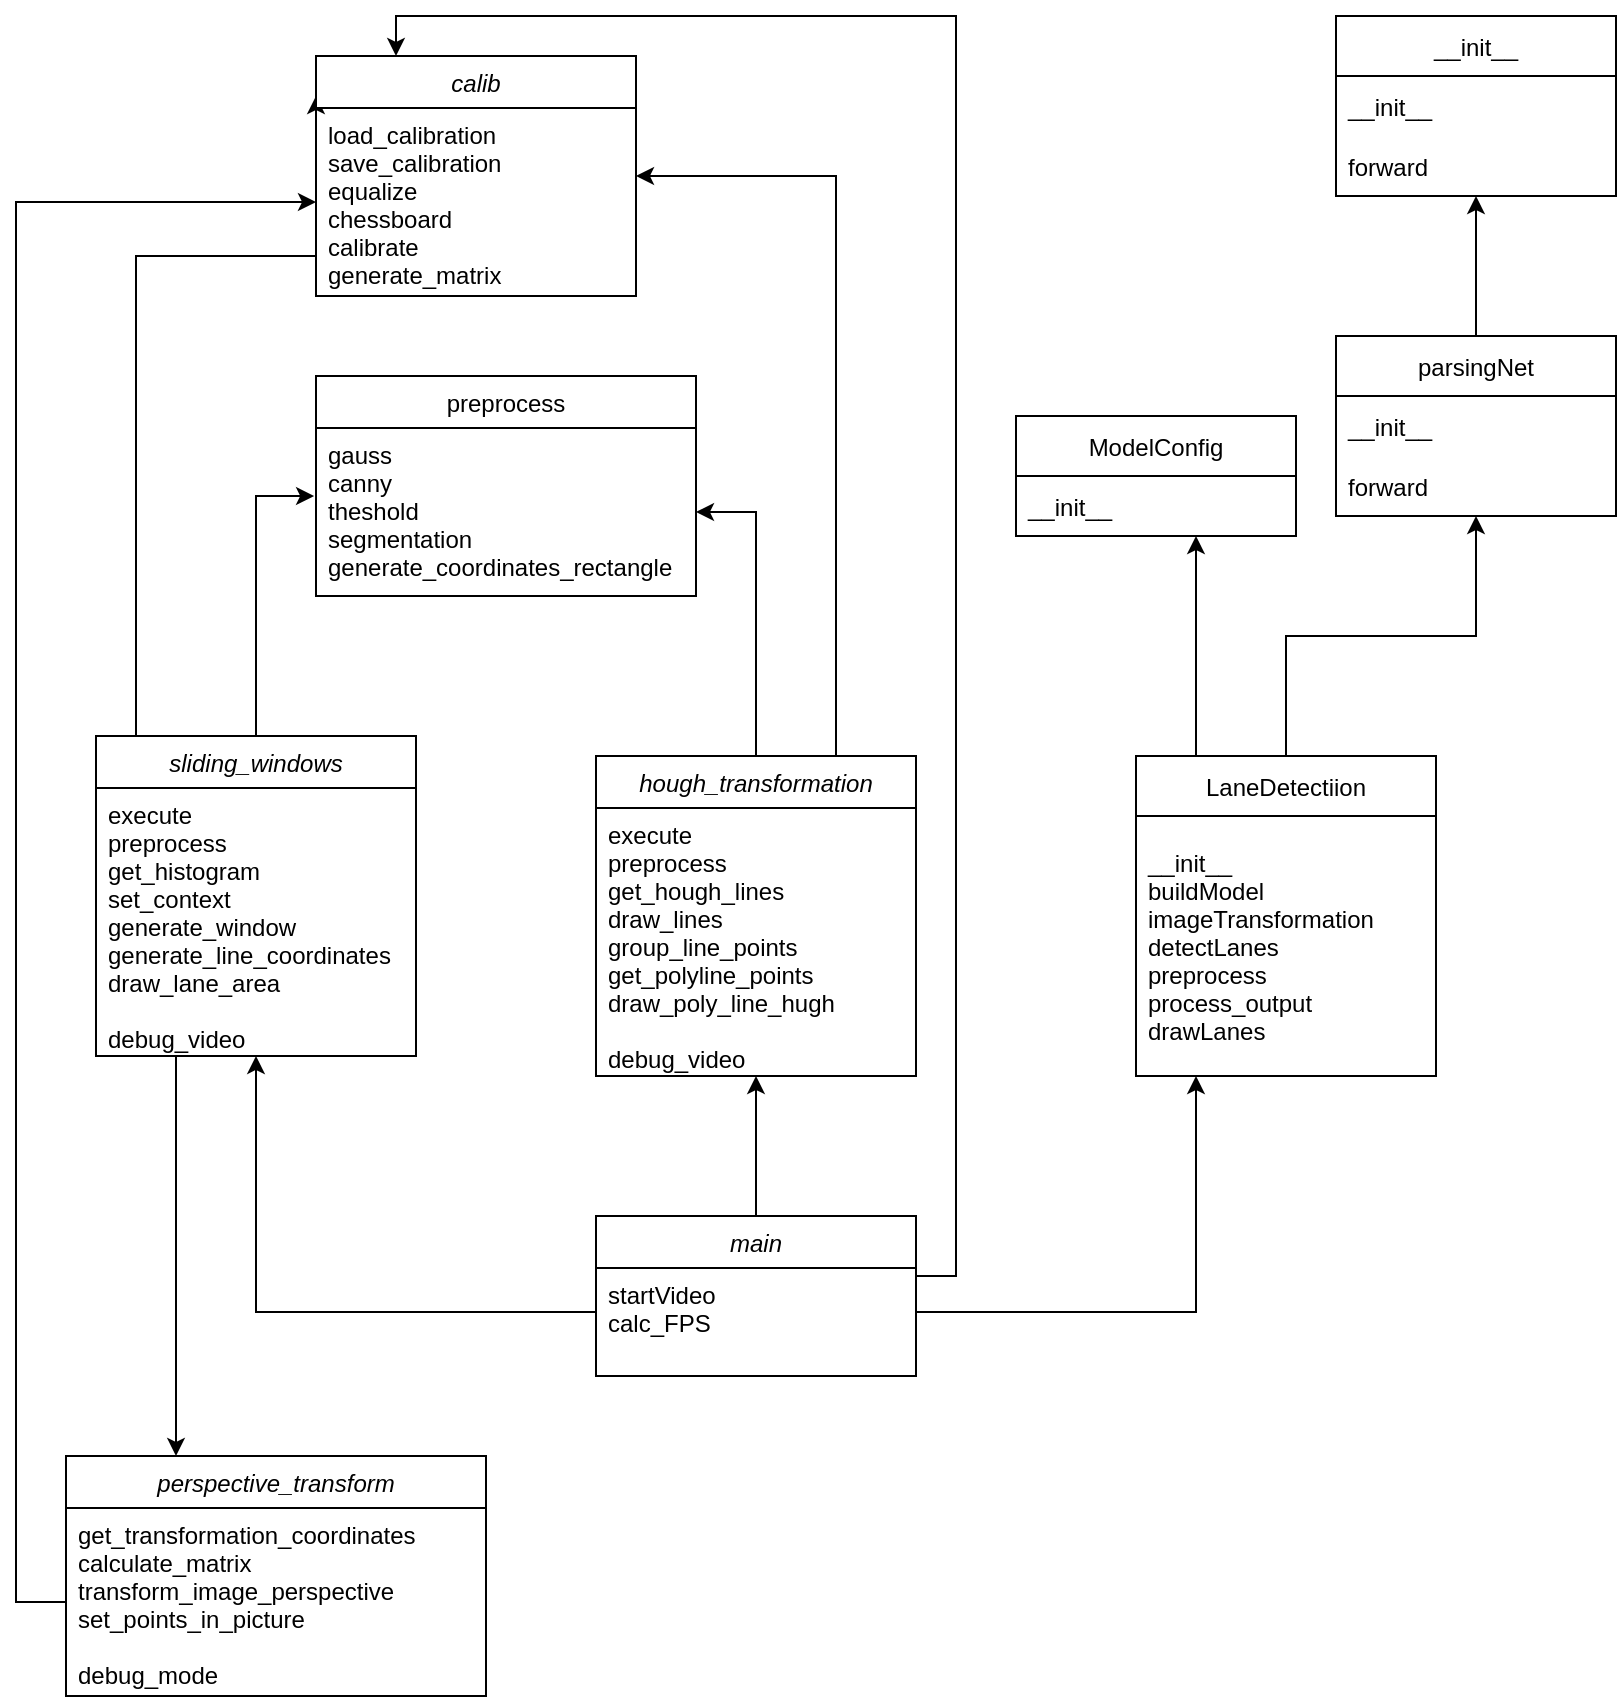 <mxfile version="18.0.3" type="device"><diagram id="C5RBs43oDa-KdzZeNtuy" name="Page-1"><mxGraphModel dx="2062" dy="1132" grid="1" gridSize="10" guides="1" tooltips="1" connect="1" arrows="1" fold="1" page="1" pageScale="1" pageWidth="827" pageHeight="1169" math="0" shadow="0"><root><mxCell id="WIyWlLk6GJQsqaUBKTNV-0"/><mxCell id="WIyWlLk6GJQsqaUBKTNV-1" parent="WIyWlLk6GJQsqaUBKTNV-0"/><mxCell id="JjOjC4MUIowFc0acWd9F-23" style="edgeStyle=orthogonalEdgeStyle;rounded=0;orthogonalLoop=1;jettySize=auto;html=1;entryX=0.5;entryY=1;entryDx=0;entryDy=0;" parent="WIyWlLk6GJQsqaUBKTNV-1" source="zkfFHV4jXpPFQw0GAbJ--0" target="JjOjC4MUIowFc0acWd9F-2" edge="1"><mxGeometry relative="1" as="geometry"/></mxCell><mxCell id="zkfFHV4jXpPFQw0GAbJ--0" value="main&#xA;" style="swimlane;fontStyle=2;align=center;verticalAlign=top;childLayout=stackLayout;horizontal=1;startSize=26;horizontalStack=0;resizeParent=1;resizeLast=0;collapsible=1;marginBottom=0;rounded=0;shadow=0;strokeWidth=1;" parent="WIyWlLk6GJQsqaUBKTNV-1" vertex="1"><mxGeometry x="310" y="620" width="160" height="80" as="geometry"><mxRectangle x="230" y="140" width="160" height="26" as="alternateBounds"/></mxGeometry></mxCell><mxCell id="zkfFHV4jXpPFQw0GAbJ--1" value="startVideo&#xA;calc_FPS" style="text;align=left;verticalAlign=top;spacingLeft=4;spacingRight=4;overflow=hidden;rotatable=0;points=[[0,0.5],[1,0.5]];portConstraint=eastwest;" parent="zkfFHV4jXpPFQw0GAbJ--0" vertex="1"><mxGeometry y="26" width="160" height="44" as="geometry"/></mxCell><mxCell id="zkfFHV4jXpPFQw0GAbJ--17" value="preprocess&#xA;" style="swimlane;fontStyle=0;align=center;verticalAlign=top;childLayout=stackLayout;horizontal=1;startSize=26;horizontalStack=0;resizeParent=1;resizeLast=0;collapsible=1;marginBottom=0;rounded=0;shadow=0;strokeWidth=1;" parent="WIyWlLk6GJQsqaUBKTNV-1" vertex="1"><mxGeometry x="170" y="200" width="190" height="110" as="geometry"><mxRectangle x="550" y="140" width="160" height="26" as="alternateBounds"/></mxGeometry></mxCell><mxCell id="zkfFHV4jXpPFQw0GAbJ--18" value="gauss&#xA;canny&#xA;theshold&#xA;segmentation&#xA;generate_coordinates_rectangle" style="text;align=left;verticalAlign=top;spacingLeft=4;spacingRight=4;overflow=hidden;rotatable=0;points=[[0,0.5],[1,0.5]];portConstraint=eastwest;" parent="zkfFHV4jXpPFQw0GAbJ--17" vertex="1"><mxGeometry y="26" width="190" height="84" as="geometry"/></mxCell><mxCell id="wqp7bVXOztqP-ceyGm32-5" style="edgeStyle=orthogonalEdgeStyle;rounded=0;orthogonalLoop=1;jettySize=auto;html=1;entryX=1;entryY=0.5;entryDx=0;entryDy=0;" edge="1" parent="WIyWlLk6GJQsqaUBKTNV-1" source="JjOjC4MUIowFc0acWd9F-2" target="zkfFHV4jXpPFQw0GAbJ--18"><mxGeometry relative="1" as="geometry"/></mxCell><mxCell id="JjOjC4MUIowFc0acWd9F-2" value="hough_transformation" style="swimlane;fontStyle=2;align=center;verticalAlign=top;childLayout=stackLayout;horizontal=1;startSize=26;horizontalStack=0;resizeParent=1;resizeLast=0;collapsible=1;marginBottom=0;rounded=0;shadow=0;strokeWidth=1;" parent="WIyWlLk6GJQsqaUBKTNV-1" vertex="1"><mxGeometry x="310" y="390" width="160" height="160" as="geometry"><mxRectangle x="230" y="140" width="160" height="26" as="alternateBounds"/></mxGeometry></mxCell><mxCell id="JjOjC4MUIowFc0acWd9F-3" value="execute&#xA;preprocess&#xA;get_hough_lines&#xA;draw_lines&#xA;group_line_points&#xA;get_polyline_points&#xA;draw_poly_line_hugh&#xA;&#xA;debug_video" style="text;align=left;verticalAlign=top;spacingLeft=4;spacingRight=4;overflow=hidden;rotatable=0;points=[[0,0.5],[1,0.5]];portConstraint=eastwest;" parent="JjOjC4MUIowFc0acWd9F-2" vertex="1"><mxGeometry y="26" width="160" height="134" as="geometry"/></mxCell><mxCell id="wqp7bVXOztqP-ceyGm32-3" style="edgeStyle=orthogonalEdgeStyle;rounded=0;orthogonalLoop=1;jettySize=auto;html=1;entryX=-0.005;entryY=0.405;entryDx=0;entryDy=0;entryPerimeter=0;" edge="1" parent="WIyWlLk6GJQsqaUBKTNV-1" source="JjOjC4MUIowFc0acWd9F-7" target="zkfFHV4jXpPFQw0GAbJ--18"><mxGeometry relative="1" as="geometry"/></mxCell><mxCell id="wqp7bVXOztqP-ceyGm32-7" style="edgeStyle=orthogonalEdgeStyle;rounded=0;orthogonalLoop=1;jettySize=auto;html=1;" edge="1" parent="WIyWlLk6GJQsqaUBKTNV-1" source="JjOjC4MUIowFc0acWd9F-7" target="JjOjC4MUIowFc0acWd9F-17"><mxGeometry relative="1" as="geometry"><Array as="points"><mxPoint x="100" y="630"/><mxPoint x="100" y="630"/></Array></mxGeometry></mxCell><mxCell id="wqp7bVXOztqP-ceyGm32-8" style="edgeStyle=orthogonalEdgeStyle;rounded=0;orthogonalLoop=1;jettySize=auto;html=1;entryX=0;entryY=0.167;entryDx=0;entryDy=0;entryPerimeter=0;" edge="1" parent="WIyWlLk6GJQsqaUBKTNV-1" source="JjOjC4MUIowFc0acWd9F-7" target="JjOjC4MUIowFc0acWd9F-12"><mxGeometry relative="1" as="geometry"><Array as="points"><mxPoint x="80" y="140"/><mxPoint x="170" y="140"/></Array></mxGeometry></mxCell><mxCell id="JjOjC4MUIowFc0acWd9F-7" value="sliding_windows&#xA;" style="swimlane;fontStyle=2;align=center;verticalAlign=top;childLayout=stackLayout;horizontal=1;startSize=26;horizontalStack=0;resizeParent=1;resizeLast=0;collapsible=1;marginBottom=0;rounded=0;shadow=0;strokeWidth=1;" parent="WIyWlLk6GJQsqaUBKTNV-1" vertex="1"><mxGeometry x="60" y="380" width="160" height="160" as="geometry"><mxRectangle x="230" y="140" width="160" height="26" as="alternateBounds"/></mxGeometry></mxCell><mxCell id="JjOjC4MUIowFc0acWd9F-8" value="execute&#xA;preprocess&#xA;get_histogram&#xA;set_context&#xA;generate_window&#xA;generate_line_coordinates&#xA;draw_lane_area&#xA;&#xA;debug_video" style="text;align=left;verticalAlign=top;spacingLeft=4;spacingRight=4;overflow=hidden;rotatable=0;points=[[0,0.5],[1,0.5]];portConstraint=eastwest;" parent="JjOjC4MUIowFc0acWd9F-7" vertex="1"><mxGeometry y="26" width="160" height="134" as="geometry"/></mxCell><mxCell id="JjOjC4MUIowFc0acWd9F-12" value="calib&#xA;" style="swimlane;fontStyle=2;align=center;verticalAlign=top;childLayout=stackLayout;horizontal=1;startSize=26;horizontalStack=0;resizeParent=1;resizeLast=0;collapsible=1;marginBottom=0;rounded=0;shadow=0;strokeWidth=1;" parent="WIyWlLk6GJQsqaUBKTNV-1" vertex="1"><mxGeometry x="170" y="40" width="160" height="120" as="geometry"><mxRectangle x="230" y="140" width="160" height="26" as="alternateBounds"/></mxGeometry></mxCell><mxCell id="JjOjC4MUIowFc0acWd9F-13" value="load_calibration&#xA;save_calibration&#xA;equalize&#xA;chessboard&#xA;calibrate&#xA;generate_matrix" style="text;align=left;verticalAlign=top;spacingLeft=4;spacingRight=4;overflow=hidden;rotatable=0;points=[[0,0.5],[1,0.5]];portConstraint=eastwest;" parent="JjOjC4MUIowFc0acWd9F-12" vertex="1"><mxGeometry y="26" width="160" height="94" as="geometry"/></mxCell><mxCell id="JjOjC4MUIowFc0acWd9F-17" value="perspective_transform" style="swimlane;fontStyle=2;align=center;verticalAlign=top;childLayout=stackLayout;horizontal=1;startSize=26;horizontalStack=0;resizeParent=1;resizeLast=0;collapsible=1;marginBottom=0;rounded=0;shadow=0;strokeWidth=1;" parent="WIyWlLk6GJQsqaUBKTNV-1" vertex="1"><mxGeometry x="45" y="740" width="210" height="120" as="geometry"><mxRectangle x="230" y="140" width="160" height="26" as="alternateBounds"/></mxGeometry></mxCell><mxCell id="JjOjC4MUIowFc0acWd9F-18" value="get_transformation_coordinates&#xA;calculate_matrix&#xA;transform_image_perspective&#xA;set_points_in_picture&#xA;&#xA;debug_mode" style="text;align=left;verticalAlign=top;spacingLeft=4;spacingRight=4;overflow=hidden;rotatable=0;points=[[0,0.5],[1,0.5]];portConstraint=eastwest;" parent="JjOjC4MUIowFc0acWd9F-17" vertex="1"><mxGeometry y="26" width="210" height="94" as="geometry"/></mxCell><mxCell id="JjOjC4MUIowFc0acWd9F-32" style="edgeStyle=orthogonalEdgeStyle;rounded=0;orthogonalLoop=1;jettySize=auto;html=1;entryX=0.5;entryY=1;entryDx=0;entryDy=0;" parent="WIyWlLk6GJQsqaUBKTNV-1" source="zkfFHV4jXpPFQw0GAbJ--1" target="JjOjC4MUIowFc0acWd9F-7" edge="1"><mxGeometry relative="1" as="geometry"/></mxCell><mxCell id="JjOjC4MUIowFc0acWd9F-41" style="edgeStyle=orthogonalEdgeStyle;rounded=0;orthogonalLoop=1;jettySize=auto;html=1;" parent="WIyWlLk6GJQsqaUBKTNV-1" source="JjOjC4MUIowFc0acWd9F-2" target="JjOjC4MUIowFc0acWd9F-12" edge="1"><mxGeometry relative="1" as="geometry"><Array as="points"><mxPoint x="430" y="100"/></Array></mxGeometry></mxCell><mxCell id="JjOjC4MUIowFc0acWd9F-42" style="edgeStyle=orthogonalEdgeStyle;rounded=0;orthogonalLoop=1;jettySize=auto;html=1;entryX=0.25;entryY=0;entryDx=0;entryDy=0;" parent="WIyWlLk6GJQsqaUBKTNV-1" source="zkfFHV4jXpPFQw0GAbJ--1" target="JjOjC4MUIowFc0acWd9F-12" edge="1"><mxGeometry relative="1" as="geometry"><Array as="points"><mxPoint x="490" y="650"/><mxPoint x="490" y="20"/><mxPoint x="210" y="20"/></Array></mxGeometry></mxCell><mxCell id="wqp7bVXOztqP-ceyGm32-1" style="edgeStyle=orthogonalEdgeStyle;rounded=0;orthogonalLoop=1;jettySize=auto;html=1;" edge="1" parent="WIyWlLk6GJQsqaUBKTNV-1" source="JjOjC4MUIowFc0acWd9F-18" target="JjOjC4MUIowFc0acWd9F-13"><mxGeometry relative="1" as="geometry"><Array as="points"><mxPoint x="20" y="813"/><mxPoint x="20" y="113"/></Array></mxGeometry></mxCell><mxCell id="wqp7bVXOztqP-ceyGm32-18" style="edgeStyle=orthogonalEdgeStyle;rounded=0;orthogonalLoop=1;jettySize=auto;html=1;" edge="1" parent="WIyWlLk6GJQsqaUBKTNV-1" source="wqp7bVXOztqP-ceyGm32-9" target="wqp7bVXOztqP-ceyGm32-13"><mxGeometry relative="1" as="geometry"><Array as="points"><mxPoint x="610" y="330"/><mxPoint x="610" y="330"/></Array></mxGeometry></mxCell><mxCell id="wqp7bVXOztqP-ceyGm32-24" style="edgeStyle=orthogonalEdgeStyle;rounded=0;orthogonalLoop=1;jettySize=auto;html=1;" edge="1" parent="WIyWlLk6GJQsqaUBKTNV-1" source="wqp7bVXOztqP-ceyGm32-9" target="wqp7bVXOztqP-ceyGm32-20"><mxGeometry relative="1" as="geometry"/></mxCell><mxCell id="wqp7bVXOztqP-ceyGm32-9" value="LaneDetectiion" style="swimlane;fontStyle=0;childLayout=stackLayout;horizontal=1;startSize=30;horizontalStack=0;resizeParent=1;resizeParentMax=0;resizeLast=0;collapsible=1;marginBottom=0;" vertex="1" parent="WIyWlLk6GJQsqaUBKTNV-1"><mxGeometry x="580" y="390" width="150" height="160" as="geometry"/></mxCell><mxCell id="wqp7bVXOztqP-ceyGm32-12" value="__init__&#xA;buildModel&#xA;imageTransformation&#xA;detectLanes&#xA;preprocess&#xA;process_output&#xA;drawLanes" style="text;strokeColor=none;fillColor=none;align=left;verticalAlign=middle;spacingLeft=4;spacingRight=4;overflow=hidden;points=[[0,0.5],[1,0.5]];portConstraint=eastwest;rotatable=0;" vertex="1" parent="wqp7bVXOztqP-ceyGm32-9"><mxGeometry y="30" width="150" height="130" as="geometry"/></mxCell><mxCell id="wqp7bVXOztqP-ceyGm32-13" value="ModelConfig" style="swimlane;fontStyle=0;childLayout=stackLayout;horizontal=1;startSize=30;horizontalStack=0;resizeParent=1;resizeParentMax=0;resizeLast=0;collapsible=1;marginBottom=0;" vertex="1" parent="WIyWlLk6GJQsqaUBKTNV-1"><mxGeometry x="520" y="220" width="140" height="60" as="geometry"/></mxCell><mxCell id="wqp7bVXOztqP-ceyGm32-14" value="__init__" style="text;strokeColor=none;fillColor=none;align=left;verticalAlign=middle;spacingLeft=4;spacingRight=4;overflow=hidden;points=[[0,0.5],[1,0.5]];portConstraint=eastwest;rotatable=0;" vertex="1" parent="wqp7bVXOztqP-ceyGm32-13"><mxGeometry y="30" width="140" height="30" as="geometry"/></mxCell><mxCell id="wqp7bVXOztqP-ceyGm32-19" style="edgeStyle=orthogonalEdgeStyle;rounded=0;orthogonalLoop=1;jettySize=auto;html=1;" edge="1" parent="WIyWlLk6GJQsqaUBKTNV-1" source="zkfFHV4jXpPFQw0GAbJ--1" target="wqp7bVXOztqP-ceyGm32-9"><mxGeometry relative="1" as="geometry"><Array as="points"><mxPoint x="610" y="668"/></Array></mxGeometry></mxCell><mxCell id="wqp7bVXOztqP-ceyGm32-30" style="edgeStyle=orthogonalEdgeStyle;rounded=0;orthogonalLoop=1;jettySize=auto;html=1;" edge="1" parent="WIyWlLk6GJQsqaUBKTNV-1" source="wqp7bVXOztqP-ceyGm32-20" target="wqp7bVXOztqP-ceyGm32-25"><mxGeometry relative="1" as="geometry"/></mxCell><mxCell id="wqp7bVXOztqP-ceyGm32-20" value="parsingNet" style="swimlane;fontStyle=0;childLayout=stackLayout;horizontal=1;startSize=30;horizontalStack=0;resizeParent=1;resizeParentMax=0;resizeLast=0;collapsible=1;marginBottom=0;" vertex="1" parent="WIyWlLk6GJQsqaUBKTNV-1"><mxGeometry x="680" y="180" width="140" height="90" as="geometry"/></mxCell><mxCell id="wqp7bVXOztqP-ceyGm32-21" value="__init__" style="text;strokeColor=none;fillColor=none;align=left;verticalAlign=middle;spacingLeft=4;spacingRight=4;overflow=hidden;points=[[0,0.5],[1,0.5]];portConstraint=eastwest;rotatable=0;" vertex="1" parent="wqp7bVXOztqP-ceyGm32-20"><mxGeometry y="30" width="140" height="30" as="geometry"/></mxCell><mxCell id="wqp7bVXOztqP-ceyGm32-22" value="forward" style="text;strokeColor=none;fillColor=none;align=left;verticalAlign=middle;spacingLeft=4;spacingRight=4;overflow=hidden;points=[[0,0.5],[1,0.5]];portConstraint=eastwest;rotatable=0;" vertex="1" parent="wqp7bVXOztqP-ceyGm32-20"><mxGeometry y="60" width="140" height="30" as="geometry"/></mxCell><mxCell id="wqp7bVXOztqP-ceyGm32-25" value="__init__" style="swimlane;fontStyle=0;childLayout=stackLayout;horizontal=1;startSize=30;horizontalStack=0;resizeParent=1;resizeParentMax=0;resizeLast=0;collapsible=1;marginBottom=0;" vertex="1" parent="WIyWlLk6GJQsqaUBKTNV-1"><mxGeometry x="680" y="20" width="140" height="90" as="geometry"/></mxCell><mxCell id="wqp7bVXOztqP-ceyGm32-26" value="__init__" style="text;strokeColor=none;fillColor=none;align=left;verticalAlign=middle;spacingLeft=4;spacingRight=4;overflow=hidden;points=[[0,0.5],[1,0.5]];portConstraint=eastwest;rotatable=0;" vertex="1" parent="wqp7bVXOztqP-ceyGm32-25"><mxGeometry y="30" width="140" height="30" as="geometry"/></mxCell><mxCell id="wqp7bVXOztqP-ceyGm32-27" value="forward" style="text;strokeColor=none;fillColor=none;align=left;verticalAlign=middle;spacingLeft=4;spacingRight=4;overflow=hidden;points=[[0,0.5],[1,0.5]];portConstraint=eastwest;rotatable=0;" vertex="1" parent="wqp7bVXOztqP-ceyGm32-25"><mxGeometry y="60" width="140" height="30" as="geometry"/></mxCell></root></mxGraphModel></diagram></mxfile>